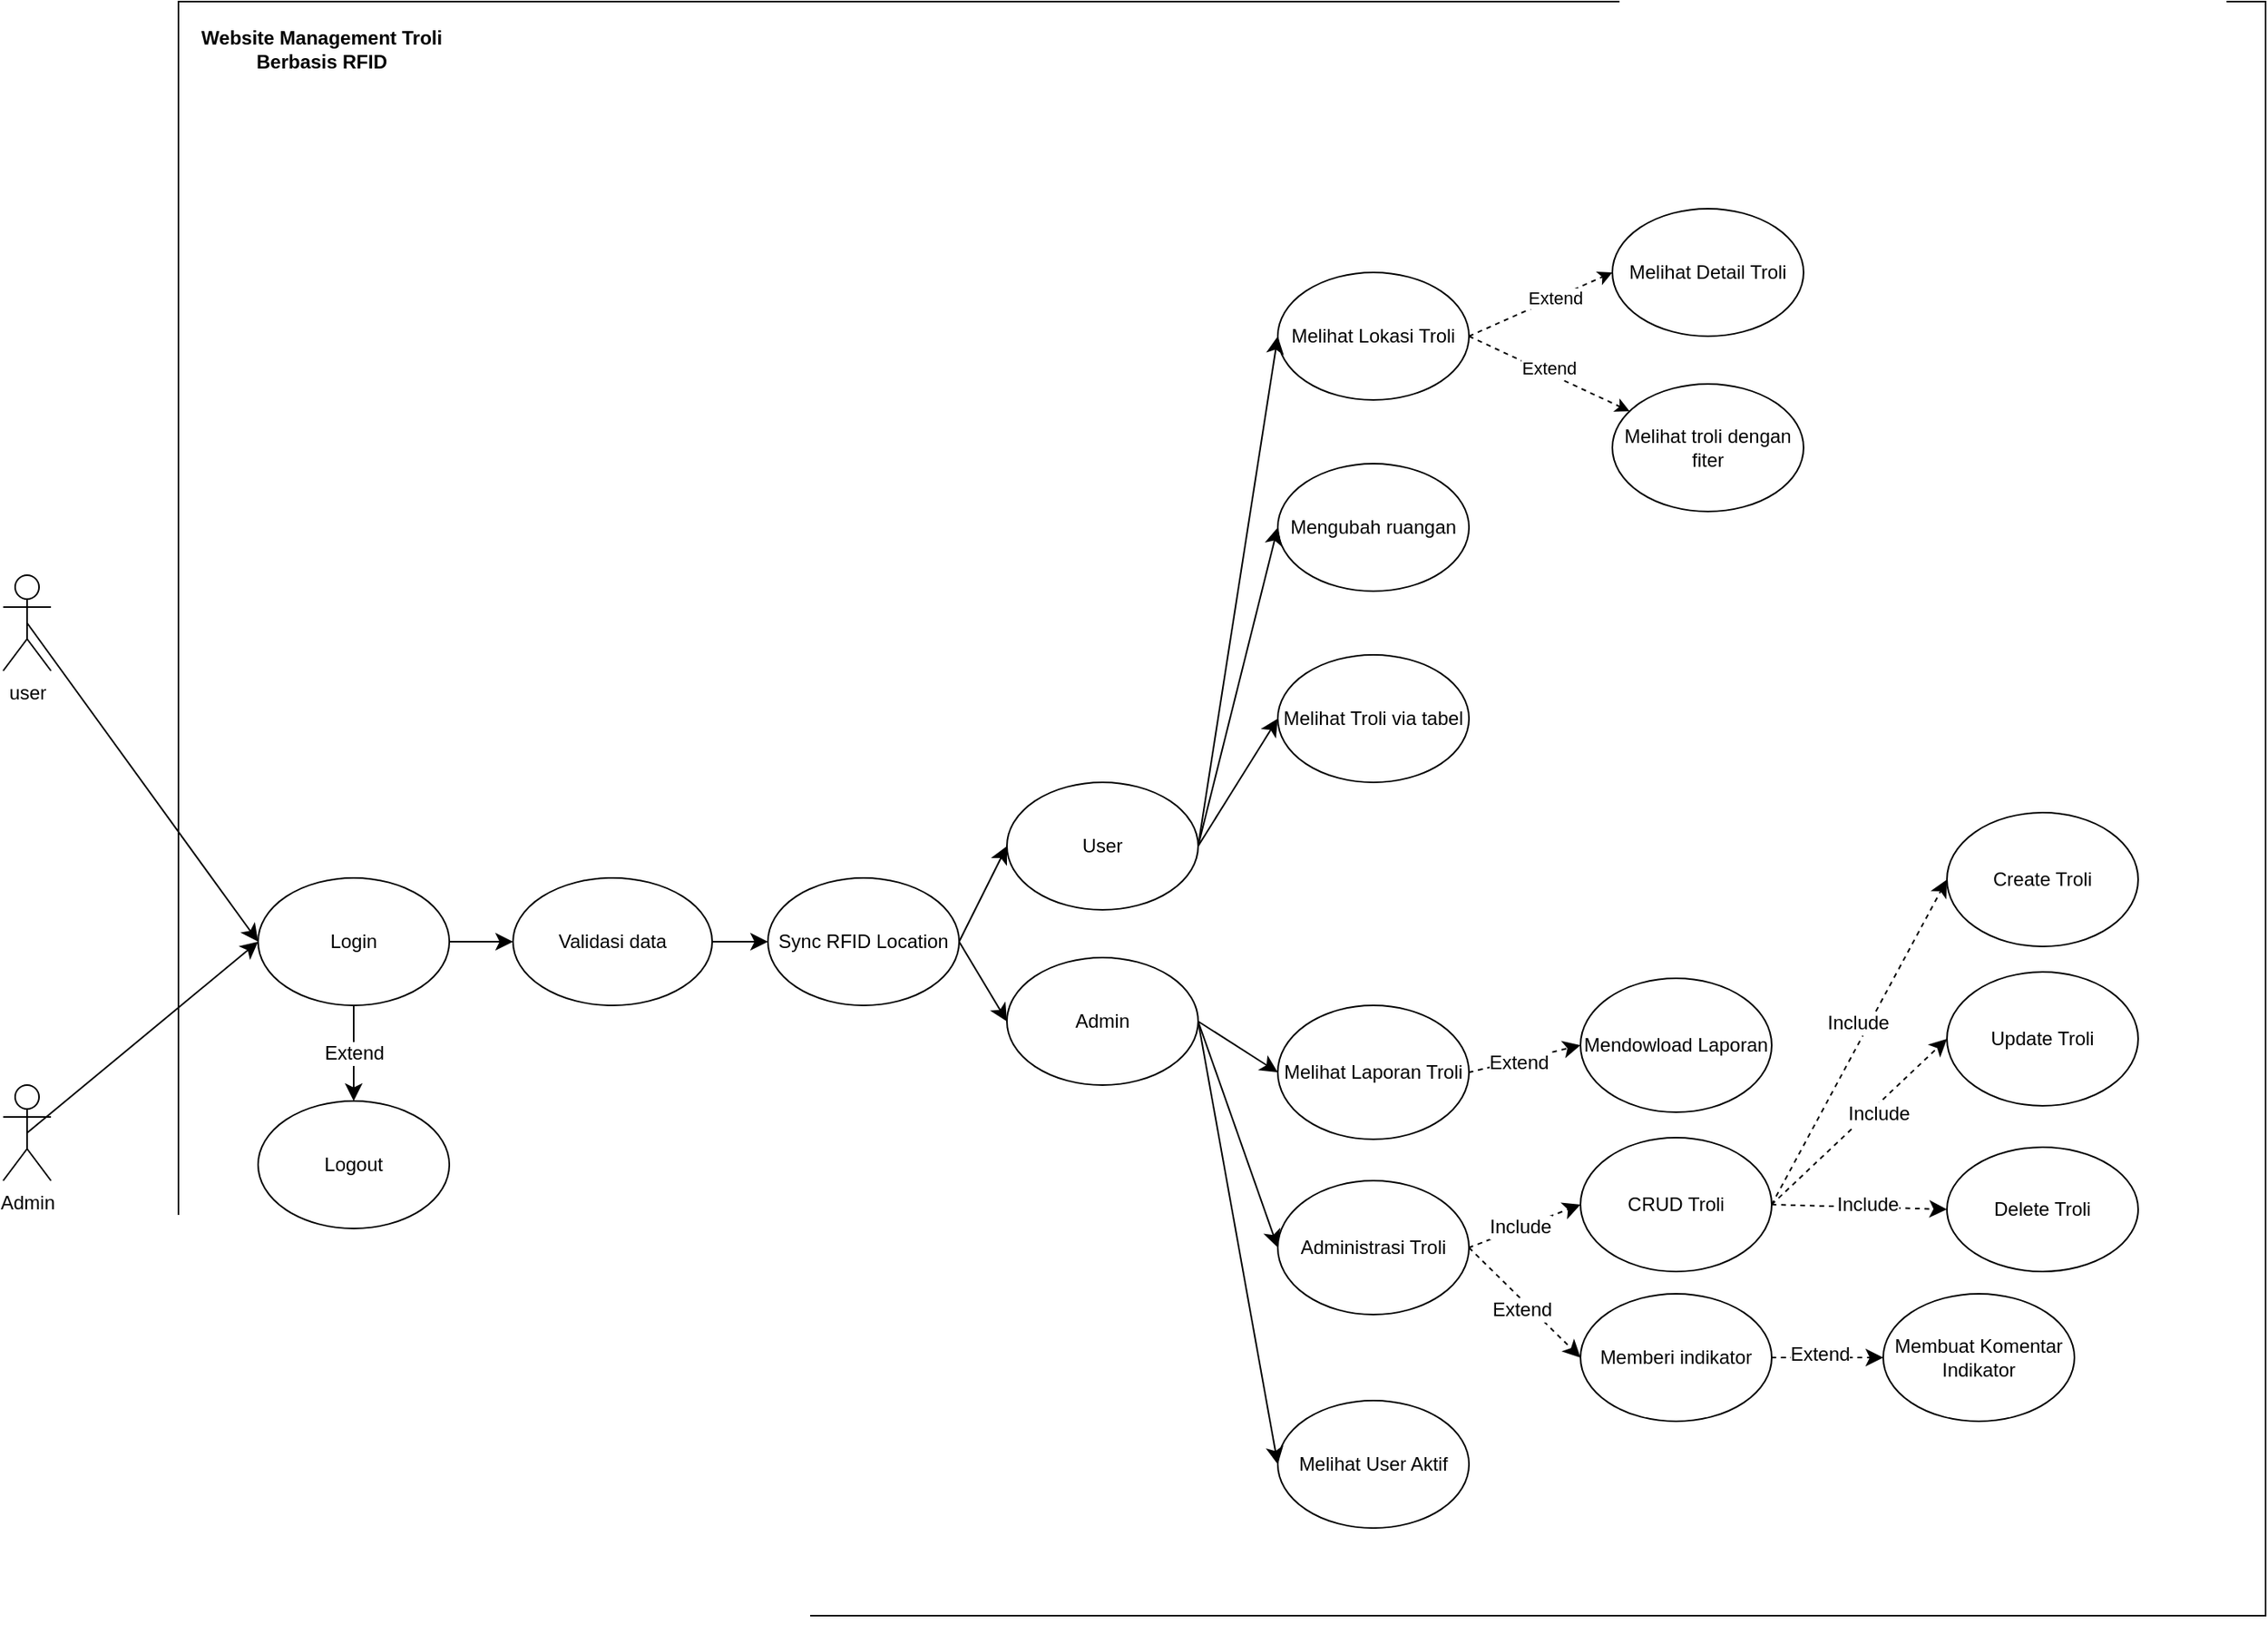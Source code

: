 <mxfile version="27.0.9">
  <diagram name="Page-1" id="rxlCwUThoDtnZkWdmVnO">
    <mxGraphModel dx="1684" dy="1050" grid="1" gridSize="10" guides="1" tooltips="1" connect="1" arrows="1" fold="1" page="1" pageScale="1" pageWidth="850" pageHeight="1100" math="0" shadow="0">
      <root>
        <mxCell id="0" />
        <mxCell id="1" parent="0" />
        <mxCell id="zfviBoj0iMsASOUnEc8I-1" value="" style="rounded=0;whiteSpace=wrap;html=1;" parent="1" vertex="1">
          <mxGeometry x="150" y="50" width="1310" height="1013" as="geometry" />
        </mxCell>
        <mxCell id="zfviBoj0iMsASOUnEc8I-74" style="edgeStyle=none;curved=1;rounded=0;orthogonalLoop=1;jettySize=auto;html=1;exitX=0.5;exitY=0.5;exitDx=0;exitDy=0;exitPerimeter=0;fontSize=12;startSize=8;endSize=8;" parent="1" source="zfviBoj0iMsASOUnEc8I-4" edge="1">
          <mxGeometry relative="1" as="geometry">
            <mxPoint x="200" y="640" as="targetPoint" />
          </mxGeometry>
        </mxCell>
        <mxCell id="zfviBoj0iMsASOUnEc8I-4" value="user" style="shape=umlActor;verticalLabelPosition=bottom;verticalAlign=top;html=1;outlineConnect=0;" parent="1" vertex="1">
          <mxGeometry x="40" y="410" width="30" height="60" as="geometry" />
        </mxCell>
        <mxCell id="zfviBoj0iMsASOUnEc8I-5" style="rounded=0;orthogonalLoop=1;jettySize=auto;html=1;exitX=1;exitY=0.5;exitDx=0;exitDy=0;entryX=0;entryY=0.5;entryDx=0;entryDy=0;dashed=1;" parent="1" source="zfviBoj0iMsASOUnEc8I-10" target="zfviBoj0iMsASOUnEc8I-12" edge="1">
          <mxGeometry relative="1" as="geometry" />
        </mxCell>
        <mxCell id="zfviBoj0iMsASOUnEc8I-6" value="Extend" style="edgeLabel;html=1;align=center;verticalAlign=middle;resizable=0;points=[];" parent="zfviBoj0iMsASOUnEc8I-5" vertex="1" connectable="0">
          <mxGeometry x="0.2" relative="1" as="geometry">
            <mxPoint as="offset" />
          </mxGeometry>
        </mxCell>
        <mxCell id="zfviBoj0iMsASOUnEc8I-7" style="rounded=0;orthogonalLoop=1;jettySize=auto;html=1;exitX=1;exitY=0.5;exitDx=0;exitDy=0;dashed=1;" parent="1" source="zfviBoj0iMsASOUnEc8I-10" target="zfviBoj0iMsASOUnEc8I-15" edge="1">
          <mxGeometry relative="1" as="geometry" />
        </mxCell>
        <mxCell id="zfviBoj0iMsASOUnEc8I-8" value="Extend" style="edgeLabel;html=1;align=center;verticalAlign=middle;resizable=0;points=[];" parent="zfviBoj0iMsASOUnEc8I-7" vertex="1" connectable="0">
          <mxGeometry x="-0.049" y="3" relative="1" as="geometry">
            <mxPoint as="offset" />
          </mxGeometry>
        </mxCell>
        <mxCell id="zfviBoj0iMsASOUnEc8I-10" value="Melihat Lokasi Troli" style="ellipse;whiteSpace=wrap;html=1;" parent="1" vertex="1">
          <mxGeometry x="840" y="220" width="120" height="80" as="geometry" />
        </mxCell>
        <mxCell id="zfviBoj0iMsASOUnEc8I-11" value="Website Management Troli Berbasis RFID" style="text;html=1;align=center;verticalAlign=middle;whiteSpace=wrap;rounded=0;fontStyle=1" parent="1" vertex="1">
          <mxGeometry x="140" y="60" width="200" height="40" as="geometry" />
        </mxCell>
        <mxCell id="zfviBoj0iMsASOUnEc8I-12" value="Melihat Detail Troli" style="ellipse;whiteSpace=wrap;html=1;" parent="1" vertex="1">
          <mxGeometry x="1050" y="180" width="120" height="80" as="geometry" />
        </mxCell>
        <mxCell id="zfviBoj0iMsASOUnEc8I-14" value="Melihat Troli via tabel" style="ellipse;whiteSpace=wrap;html=1;" parent="1" vertex="1">
          <mxGeometry x="840" y="460" width="120" height="80" as="geometry" />
        </mxCell>
        <mxCell id="zfviBoj0iMsASOUnEc8I-15" value="Melihat troli dengan fiter" style="ellipse;whiteSpace=wrap;html=1;" parent="1" vertex="1">
          <mxGeometry x="1050" y="290" width="120" height="80" as="geometry" />
        </mxCell>
        <mxCell id="zfviBoj0iMsASOUnEc8I-73" style="edgeStyle=none;curved=1;rounded=0;orthogonalLoop=1;jettySize=auto;html=1;exitX=0.5;exitY=0.5;exitDx=0;exitDy=0;exitPerimeter=0;entryX=0;entryY=0.5;entryDx=0;entryDy=0;fontSize=12;startSize=8;endSize=8;" parent="1" source="zfviBoj0iMsASOUnEc8I-19" target="zfviBoj0iMsASOUnEc8I-27" edge="1">
          <mxGeometry relative="1" as="geometry" />
        </mxCell>
        <mxCell id="zfviBoj0iMsASOUnEc8I-19" value="Admin" style="shape=umlActor;verticalLabelPosition=bottom;verticalAlign=top;html=1;outlineConnect=0;" parent="1" vertex="1">
          <mxGeometry x="40" y="730" width="30" height="60" as="geometry" />
        </mxCell>
        <mxCell id="zfviBoj0iMsASOUnEc8I-22" value="Mengubah ruangan" style="ellipse;whiteSpace=wrap;html=1;" parent="1" vertex="1">
          <mxGeometry x="840" y="340" width="120" height="80" as="geometry" />
        </mxCell>
        <mxCell id="zfviBoj0iMsASOUnEc8I-52" style="edgeStyle=none;curved=1;rounded=0;orthogonalLoop=1;jettySize=auto;html=1;exitX=1;exitY=0.5;exitDx=0;exitDy=0;entryX=0;entryY=0.5;entryDx=0;entryDy=0;fontSize=12;startSize=8;endSize=8;" parent="1" source="zfviBoj0iMsASOUnEc8I-27" target="zfviBoj0iMsASOUnEc8I-28" edge="1">
          <mxGeometry relative="1" as="geometry" />
        </mxCell>
        <mxCell id="zfviBoj0iMsASOUnEc8I-104" style="edgeStyle=none;curved=1;rounded=0;orthogonalLoop=1;jettySize=auto;html=1;exitX=0.5;exitY=1;exitDx=0;exitDy=0;entryX=0.5;entryY=0;entryDx=0;entryDy=0;fontSize=12;startSize=8;endSize=8;" parent="1" source="zfviBoj0iMsASOUnEc8I-27" target="zfviBoj0iMsASOUnEc8I-44" edge="1">
          <mxGeometry relative="1" as="geometry" />
        </mxCell>
        <mxCell id="zfviBoj0iMsASOUnEc8I-105" value="Extend" style="edgeLabel;html=1;align=center;verticalAlign=middle;resizable=0;points=[];fontSize=12;" parent="zfviBoj0iMsASOUnEc8I-104" vertex="1" connectable="0">
          <mxGeometry relative="1" as="geometry">
            <mxPoint as="offset" />
          </mxGeometry>
        </mxCell>
        <mxCell id="zfviBoj0iMsASOUnEc8I-27" value="Login" style="ellipse;whiteSpace=wrap;html=1;" parent="1" vertex="1">
          <mxGeometry x="200" y="600" width="120" height="80" as="geometry" />
        </mxCell>
        <mxCell id="zfviBoj0iMsASOUnEc8I-87" style="edgeStyle=none;curved=1;rounded=0;orthogonalLoop=1;jettySize=auto;html=1;exitX=1;exitY=0.5;exitDx=0;exitDy=0;entryX=0;entryY=0.5;entryDx=0;entryDy=0;fontSize=12;startSize=8;endSize=8;" parent="1" source="zfviBoj0iMsASOUnEc8I-28" target="zfviBoj0iMsASOUnEc8I-85" edge="1">
          <mxGeometry relative="1" as="geometry" />
        </mxCell>
        <mxCell id="zfviBoj0iMsASOUnEc8I-28" value="Validasi data" style="ellipse;whiteSpace=wrap;html=1;" parent="1" vertex="1">
          <mxGeometry x="360" y="600" width="125" height="80" as="geometry" />
        </mxCell>
        <mxCell id="zfviBoj0iMsASOUnEc8I-65" style="edgeStyle=none;curved=1;rounded=0;orthogonalLoop=1;jettySize=auto;html=1;exitX=1;exitY=0.5;exitDx=0;exitDy=0;entryX=0;entryY=0.5;entryDx=0;entryDy=0;fontSize=12;startSize=8;endSize=8;dashed=1;" parent="1" source="zfviBoj0iMsASOUnEc8I-30" target="zfviBoj0iMsASOUnEc8I-33" edge="1">
          <mxGeometry relative="1" as="geometry" />
        </mxCell>
        <mxCell id="zfviBoj0iMsASOUnEc8I-76" value="Include" style="edgeLabel;html=1;align=center;verticalAlign=middle;resizable=0;points=[];fontSize=12;" parent="zfviBoj0iMsASOUnEc8I-65" vertex="1" connectable="0">
          <mxGeometry x="-0.077" y="1" relative="1" as="geometry">
            <mxPoint as="offset" />
          </mxGeometry>
        </mxCell>
        <mxCell id="zfviBoj0iMsASOUnEc8I-66" style="edgeStyle=none;curved=1;rounded=0;orthogonalLoop=1;jettySize=auto;html=1;exitX=1;exitY=0.5;exitDx=0;exitDy=0;entryX=0;entryY=0.5;entryDx=0;entryDy=0;fontSize=12;startSize=8;endSize=8;dashed=1;" parent="1" source="zfviBoj0iMsASOUnEc8I-30" target="zfviBoj0iMsASOUnEc8I-36" edge="1">
          <mxGeometry relative="1" as="geometry" />
        </mxCell>
        <mxCell id="zfviBoj0iMsASOUnEc8I-77" value="Extend" style="edgeLabel;html=1;align=center;verticalAlign=middle;resizable=0;points=[];fontSize=12;" parent="zfviBoj0iMsASOUnEc8I-66" vertex="1" connectable="0">
          <mxGeometry x="0.029" y="-4" relative="1" as="geometry">
            <mxPoint as="offset" />
          </mxGeometry>
        </mxCell>
        <mxCell id="zfviBoj0iMsASOUnEc8I-30" value="Administrasi Troli" style="ellipse;whiteSpace=wrap;html=1;" parent="1" vertex="1">
          <mxGeometry x="840" y="790" width="120" height="84" as="geometry" />
        </mxCell>
        <mxCell id="zfviBoj0iMsASOUnEc8I-101" style="edgeStyle=none;curved=1;rounded=0;orthogonalLoop=1;jettySize=auto;html=1;exitX=1;exitY=0.5;exitDx=0;exitDy=0;entryX=0;entryY=0.5;entryDx=0;entryDy=0;fontSize=12;startSize=8;endSize=8;dashed=1;" parent="1" source="zfviBoj0iMsASOUnEc8I-33" target="zfviBoj0iMsASOUnEc8I-98" edge="1">
          <mxGeometry relative="1" as="geometry" />
        </mxCell>
        <mxCell id="fKZwOb3WNqqVJbyeadSp-13" value="Include" style="edgeLabel;html=1;align=center;verticalAlign=middle;resizable=0;points=[];fontSize=12;" vertex="1" connectable="0" parent="zfviBoj0iMsASOUnEc8I-101">
          <mxGeometry x="0.097" y="7" relative="1" as="geometry">
            <mxPoint y="1" as="offset" />
          </mxGeometry>
        </mxCell>
        <mxCell id="zfviBoj0iMsASOUnEc8I-102" style="edgeStyle=none;curved=1;rounded=0;orthogonalLoop=1;jettySize=auto;html=1;exitX=1;exitY=0.5;exitDx=0;exitDy=0;entryX=0;entryY=0.5;entryDx=0;entryDy=0;fontSize=12;startSize=8;endSize=8;dashed=1;" parent="1" source="zfviBoj0iMsASOUnEc8I-33" target="zfviBoj0iMsASOUnEc8I-99" edge="1">
          <mxGeometry relative="1" as="geometry" />
        </mxCell>
        <mxCell id="fKZwOb3WNqqVJbyeadSp-12" value="Include" style="edgeLabel;html=1;align=center;verticalAlign=middle;resizable=0;points=[];fontSize=12;" vertex="1" connectable="0" parent="zfviBoj0iMsASOUnEc8I-102">
          <mxGeometry x="0.162" y="-4" relative="1" as="geometry">
            <mxPoint as="offset" />
          </mxGeometry>
        </mxCell>
        <mxCell id="zfviBoj0iMsASOUnEc8I-103" style="edgeStyle=none;curved=1;rounded=0;orthogonalLoop=1;jettySize=auto;html=1;exitX=1;exitY=0.5;exitDx=0;exitDy=0;entryX=0;entryY=0.5;entryDx=0;entryDy=0;fontSize=12;startSize=8;endSize=8;dashed=1;" parent="1" source="zfviBoj0iMsASOUnEc8I-33" target="zfviBoj0iMsASOUnEc8I-100" edge="1">
          <mxGeometry relative="1" as="geometry" />
        </mxCell>
        <mxCell id="fKZwOb3WNqqVJbyeadSp-14" value="Include" style="edgeLabel;html=1;align=center;verticalAlign=middle;resizable=0;points=[];fontSize=12;" vertex="1" connectable="0" parent="zfviBoj0iMsASOUnEc8I-103">
          <mxGeometry x="0.042" y="-6" relative="1" as="geometry">
            <mxPoint x="2" y="-8" as="offset" />
          </mxGeometry>
        </mxCell>
        <mxCell id="zfviBoj0iMsASOUnEc8I-33" value="CRUD Troli" style="ellipse;whiteSpace=wrap;html=1;" parent="1" vertex="1">
          <mxGeometry x="1030" y="763" width="120" height="84" as="geometry" />
        </mxCell>
        <mxCell id="zfviBoj0iMsASOUnEc8I-68" style="edgeStyle=none;curved=1;rounded=0;orthogonalLoop=1;jettySize=auto;html=1;exitX=1;exitY=0.5;exitDx=0;exitDy=0;entryX=0;entryY=0.5;entryDx=0;entryDy=0;fontSize=12;startSize=8;endSize=8;dashed=1;" parent="1" source="zfviBoj0iMsASOUnEc8I-36" target="zfviBoj0iMsASOUnEc8I-39" edge="1">
          <mxGeometry relative="1" as="geometry" />
        </mxCell>
        <mxCell id="zfviBoj0iMsASOUnEc8I-80" value="Extend" style="edgeLabel;html=1;align=center;verticalAlign=middle;resizable=0;points=[];fontSize=12;" parent="zfviBoj0iMsASOUnEc8I-68" vertex="1" connectable="0">
          <mxGeometry x="-0.143" y="2" relative="1" as="geometry">
            <mxPoint as="offset" />
          </mxGeometry>
        </mxCell>
        <mxCell id="zfviBoj0iMsASOUnEc8I-36" value="Memberi indikator" style="ellipse;whiteSpace=wrap;html=1;" parent="1" vertex="1">
          <mxGeometry x="1030" y="861" width="120" height="80" as="geometry" />
        </mxCell>
        <mxCell id="zfviBoj0iMsASOUnEc8I-39" value="Membuat Komentar Indikator" style="ellipse;whiteSpace=wrap;html=1;" parent="1" vertex="1">
          <mxGeometry x="1220" y="861" width="120" height="80" as="geometry" />
        </mxCell>
        <mxCell id="zfviBoj0iMsASOUnEc8I-44" value="Logout" style="ellipse;whiteSpace=wrap;html=1;" parent="1" vertex="1">
          <mxGeometry x="200" y="740" width="120" height="80" as="geometry" />
        </mxCell>
        <mxCell id="zfviBoj0iMsASOUnEc8I-67" style="edgeStyle=none;curved=1;rounded=0;orthogonalLoop=1;jettySize=auto;html=1;exitX=1;exitY=0.5;exitDx=0;exitDy=0;entryX=0;entryY=0.5;entryDx=0;entryDy=0;fontSize=12;startSize=8;endSize=8;dashed=1;" parent="1" source="zfviBoj0iMsASOUnEc8I-49" target="zfviBoj0iMsASOUnEc8I-50" edge="1">
          <mxGeometry relative="1" as="geometry" />
        </mxCell>
        <mxCell id="zfviBoj0iMsASOUnEc8I-75" value="Extend" style="edgeLabel;html=1;align=center;verticalAlign=middle;resizable=0;points=[];fontSize=12;" parent="zfviBoj0iMsASOUnEc8I-67" vertex="1" connectable="0">
          <mxGeometry x="-0.12" y="-1" relative="1" as="geometry">
            <mxPoint as="offset" />
          </mxGeometry>
        </mxCell>
        <mxCell id="zfviBoj0iMsASOUnEc8I-49" value="Melihat Laporan Troli" style="ellipse;whiteSpace=wrap;html=1;" parent="1" vertex="1">
          <mxGeometry x="840" y="680" width="120" height="84" as="geometry" />
        </mxCell>
        <mxCell id="zfviBoj0iMsASOUnEc8I-50" value="Mendowload Laporan" style="ellipse;whiteSpace=wrap;html=1;" parent="1" vertex="1">
          <mxGeometry x="1030" y="663" width="120" height="84" as="geometry" />
        </mxCell>
        <mxCell id="zfviBoj0iMsASOUnEc8I-58" style="edgeStyle=none;curved=1;rounded=0;orthogonalLoop=1;jettySize=auto;html=1;exitX=0.5;exitY=1;exitDx=0;exitDy=0;fontSize=12;startSize=8;endSize=8;" parent="1" source="zfviBoj0iMsASOUnEc8I-1" target="zfviBoj0iMsASOUnEc8I-1" edge="1">
          <mxGeometry relative="1" as="geometry" />
        </mxCell>
        <mxCell id="zfviBoj0iMsASOUnEc8I-59" style="edgeStyle=none;curved=1;rounded=0;orthogonalLoop=1;jettySize=auto;html=1;exitX=0.5;exitY=1;exitDx=0;exitDy=0;fontSize=12;startSize=8;endSize=8;" parent="1" source="zfviBoj0iMsASOUnEc8I-1" target="zfviBoj0iMsASOUnEc8I-1" edge="1">
          <mxGeometry relative="1" as="geometry" />
        </mxCell>
        <mxCell id="zfviBoj0iMsASOUnEc8I-69" value="Melihat User Aktif" style="ellipse;whiteSpace=wrap;html=1;" parent="1" vertex="1">
          <mxGeometry x="840" y="928" width="120" height="80" as="geometry" />
        </mxCell>
        <mxCell id="zfviBoj0iMsASOUnEc8I-70" style="edgeStyle=none;curved=1;rounded=0;orthogonalLoop=1;jettySize=auto;html=1;exitX=1;exitY=0.5;exitDx=0;exitDy=0;fontSize=12;startSize=8;endSize=8;" parent="1" source="zfviBoj0iMsASOUnEc8I-44" target="zfviBoj0iMsASOUnEc8I-44" edge="1">
          <mxGeometry relative="1" as="geometry" />
        </mxCell>
        <mxCell id="zfviBoj0iMsASOUnEc8I-94" style="edgeStyle=none;curved=1;rounded=0;orthogonalLoop=1;jettySize=auto;html=1;exitX=1;exitY=0.5;exitDx=0;exitDy=0;entryX=0;entryY=0.5;entryDx=0;entryDy=0;fontSize=12;startSize=8;endSize=8;" parent="1" source="zfviBoj0iMsASOUnEc8I-83" target="zfviBoj0iMsASOUnEc8I-14" edge="1">
          <mxGeometry relative="1" as="geometry" />
        </mxCell>
        <mxCell id="zfviBoj0iMsASOUnEc8I-95" style="edgeStyle=none;curved=1;rounded=0;orthogonalLoop=1;jettySize=auto;html=1;exitX=1;exitY=0.5;exitDx=0;exitDy=0;entryX=0;entryY=0.5;entryDx=0;entryDy=0;fontSize=12;startSize=8;endSize=8;" parent="1" source="zfviBoj0iMsASOUnEc8I-83" target="zfviBoj0iMsASOUnEc8I-22" edge="1">
          <mxGeometry relative="1" as="geometry" />
        </mxCell>
        <mxCell id="zfviBoj0iMsASOUnEc8I-96" style="edgeStyle=none;curved=1;rounded=0;orthogonalLoop=1;jettySize=auto;html=1;exitX=1;exitY=0.5;exitDx=0;exitDy=0;entryX=0;entryY=0.5;entryDx=0;entryDy=0;fontSize=12;startSize=8;endSize=8;" parent="1" source="zfviBoj0iMsASOUnEc8I-83" target="zfviBoj0iMsASOUnEc8I-10" edge="1">
          <mxGeometry relative="1" as="geometry" />
        </mxCell>
        <mxCell id="zfviBoj0iMsASOUnEc8I-83" value="User" style="ellipse;whiteSpace=wrap;html=1;" parent="1" vertex="1">
          <mxGeometry x="670" y="540" width="120" height="80" as="geometry" />
        </mxCell>
        <mxCell id="zfviBoj0iMsASOUnEc8I-91" style="edgeStyle=none;curved=1;rounded=0;orthogonalLoop=1;jettySize=auto;html=1;exitX=1;exitY=0.5;exitDx=0;exitDy=0;entryX=0;entryY=0.5;entryDx=0;entryDy=0;fontSize=12;startSize=8;endSize=8;" parent="1" source="zfviBoj0iMsASOUnEc8I-84" target="zfviBoj0iMsASOUnEc8I-49" edge="1">
          <mxGeometry relative="1" as="geometry" />
        </mxCell>
        <mxCell id="zfviBoj0iMsASOUnEc8I-92" style="edgeStyle=none;curved=1;rounded=0;orthogonalLoop=1;jettySize=auto;html=1;exitX=1;exitY=0.5;exitDx=0;exitDy=0;entryX=0;entryY=0.5;entryDx=0;entryDy=0;fontSize=12;startSize=8;endSize=8;" parent="1" source="zfviBoj0iMsASOUnEc8I-84" target="zfviBoj0iMsASOUnEc8I-30" edge="1">
          <mxGeometry relative="1" as="geometry" />
        </mxCell>
        <mxCell id="zfviBoj0iMsASOUnEc8I-93" style="edgeStyle=none;curved=1;rounded=0;orthogonalLoop=1;jettySize=auto;html=1;exitX=1;exitY=0.5;exitDx=0;exitDy=0;entryX=0;entryY=0.5;entryDx=0;entryDy=0;fontSize=12;startSize=8;endSize=8;" parent="1" source="zfviBoj0iMsASOUnEc8I-84" target="zfviBoj0iMsASOUnEc8I-69" edge="1">
          <mxGeometry relative="1" as="geometry" />
        </mxCell>
        <mxCell id="zfviBoj0iMsASOUnEc8I-84" value="Admin" style="ellipse;whiteSpace=wrap;html=1;" parent="1" vertex="1">
          <mxGeometry x="670" y="650" width="120" height="80" as="geometry" />
        </mxCell>
        <mxCell id="zfviBoj0iMsASOUnEc8I-89" style="edgeStyle=none;curved=1;rounded=0;orthogonalLoop=1;jettySize=auto;html=1;exitX=1;exitY=0.5;exitDx=0;exitDy=0;entryX=0;entryY=0.5;entryDx=0;entryDy=0;fontSize=12;startSize=8;endSize=8;" parent="1" source="zfviBoj0iMsASOUnEc8I-85" target="zfviBoj0iMsASOUnEc8I-83" edge="1">
          <mxGeometry relative="1" as="geometry" />
        </mxCell>
        <mxCell id="zfviBoj0iMsASOUnEc8I-90" style="edgeStyle=none;curved=1;rounded=0;orthogonalLoop=1;jettySize=auto;html=1;exitX=1;exitY=0.5;exitDx=0;exitDy=0;entryX=0;entryY=0.5;entryDx=0;entryDy=0;fontSize=12;startSize=8;endSize=8;" parent="1" source="zfviBoj0iMsASOUnEc8I-85" target="zfviBoj0iMsASOUnEc8I-84" edge="1">
          <mxGeometry relative="1" as="geometry" />
        </mxCell>
        <mxCell id="zfviBoj0iMsASOUnEc8I-85" value="Sync RFID Location" style="ellipse;whiteSpace=wrap;html=1;" parent="1" vertex="1">
          <mxGeometry x="520" y="600" width="120" height="80" as="geometry" />
        </mxCell>
        <mxCell id="zfviBoj0iMsASOUnEc8I-86" style="edgeStyle=none;curved=1;rounded=0;orthogonalLoop=1;jettySize=auto;html=1;exitX=1;exitY=0.5;exitDx=0;exitDy=0;fontSize=12;startSize=8;endSize=8;" parent="1" source="zfviBoj0iMsASOUnEc8I-84" target="zfviBoj0iMsASOUnEc8I-84" edge="1">
          <mxGeometry relative="1" as="geometry" />
        </mxCell>
        <mxCell id="zfviBoj0iMsASOUnEc8I-88" style="edgeStyle=none;curved=1;rounded=0;orthogonalLoop=1;jettySize=auto;html=1;exitX=1;exitY=0;exitDx=0;exitDy=0;fontSize=12;startSize=8;endSize=8;" parent="1" source="zfviBoj0iMsASOUnEc8I-85" target="zfviBoj0iMsASOUnEc8I-85" edge="1">
          <mxGeometry relative="1" as="geometry" />
        </mxCell>
        <mxCell id="zfviBoj0iMsASOUnEc8I-98" value="Create Troli" style="ellipse;whiteSpace=wrap;html=1;" parent="1" vertex="1">
          <mxGeometry x="1260" y="559" width="120" height="84" as="geometry" />
        </mxCell>
        <mxCell id="zfviBoj0iMsASOUnEc8I-99" value="Update Troli" style="ellipse;whiteSpace=wrap;html=1;" parent="1" vertex="1">
          <mxGeometry x="1260" y="659" width="120" height="84" as="geometry" />
        </mxCell>
        <mxCell id="zfviBoj0iMsASOUnEc8I-100" value="Delete Troli" style="ellipse;whiteSpace=wrap;html=1;" parent="1" vertex="1">
          <mxGeometry x="1260" y="769" width="120" height="78" as="geometry" />
        </mxCell>
      </root>
    </mxGraphModel>
  </diagram>
</mxfile>
